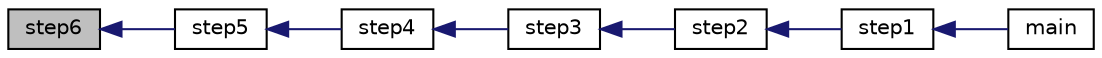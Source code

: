 digraph "step6"
{
  edge [fontname="Helvetica",fontsize="10",labelfontname="Helvetica",labelfontsize="10"];
  node [fontname="Helvetica",fontsize="10",shape=record];
  rankdir="LR";
  Node70 [label="step6",height=0.2,width=0.4,color="black", fillcolor="grey75", style="filled", fontcolor="black"];
  Node70 -> Node71 [dir="back",color="midnightblue",fontsize="10",style="solid",fontname="Helvetica"];
  Node71 [label="step5",height=0.2,width=0.4,color="black", fillcolor="white", style="filled",URL="$d9/d4b/alphabet2_8_c.html#a7cd71333196d90783e0de62c4fa49aa6"];
  Node71 -> Node72 [dir="back",color="midnightblue",fontsize="10",style="solid",fontname="Helvetica"];
  Node72 [label="step4",height=0.2,width=0.4,color="black", fillcolor="white", style="filled",URL="$d9/d4b/alphabet2_8_c.html#a0d2923306f849e222a939be42d0766f4"];
  Node72 -> Node73 [dir="back",color="midnightblue",fontsize="10",style="solid",fontname="Helvetica"];
  Node73 [label="step3",height=0.2,width=0.4,color="black", fillcolor="white", style="filled",URL="$d9/d4b/alphabet2_8_c.html#a398da9deea29d9ee8737f7ac2c69c1ff"];
  Node73 -> Node74 [dir="back",color="midnightblue",fontsize="10",style="solid",fontname="Helvetica"];
  Node74 [label="step2",height=0.2,width=0.4,color="black", fillcolor="white", style="filled",URL="$d9/d4b/alphabet2_8_c.html#af8e85ed40687e598dd13d12f16f9f91f"];
  Node74 -> Node75 [dir="back",color="midnightblue",fontsize="10",style="solid",fontname="Helvetica"];
  Node75 [label="step1",height=0.2,width=0.4,color="black", fillcolor="white", style="filled",URL="$d9/d4b/alphabet2_8_c.html#a3a49c788d5af77e40bd11fa8a58e3aad"];
  Node75 -> Node76 [dir="back",color="midnightblue",fontsize="10",style="solid",fontname="Helvetica"];
  Node76 [label="main",height=0.2,width=0.4,color="black", fillcolor="white", style="filled",URL="$d9/d4b/alphabet2_8_c.html#a3c04138a5bfe5d72780bb7e82a18e627"];
}
